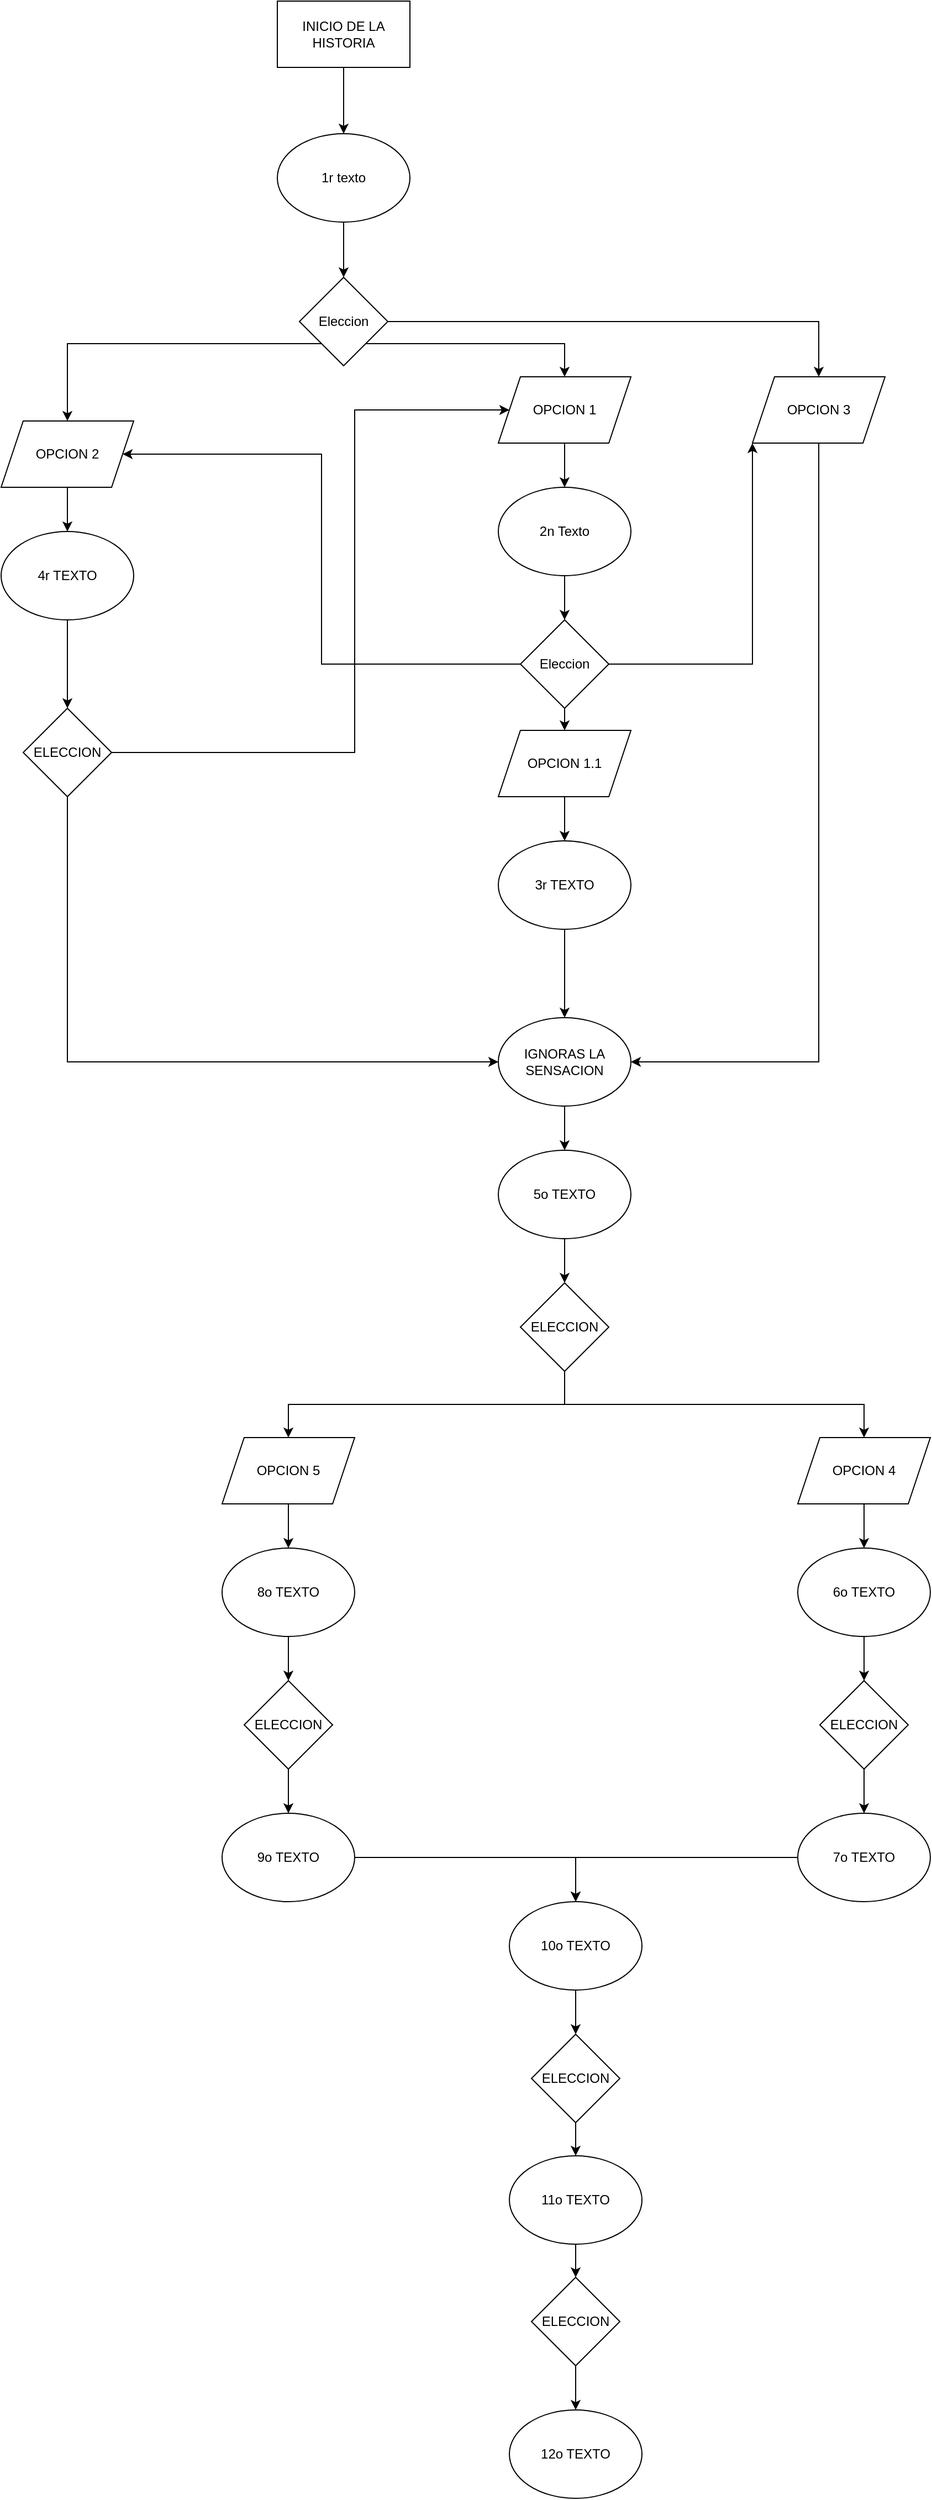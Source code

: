 <mxfile version="16.2.7" type="device"><diagram id="fiFtI0WrTf5AQXWEUqRF" name="Page-1"><mxGraphModel dx="2111" dy="1126" grid="1" gridSize="10" guides="1" tooltips="1" connect="1" arrows="1" fold="1" page="1" pageScale="1" pageWidth="827" pageHeight="1169" math="0" shadow="0"><root><mxCell id="0"/><mxCell id="1" parent="0"/><mxCell id="ObAMe13iKrsUWWH8AePz-4" value="" style="edgeStyle=orthogonalEdgeStyle;rounded=0;orthogonalLoop=1;jettySize=auto;html=1;" edge="1" parent="1" source="ObAMe13iKrsUWWH8AePz-1" target="ObAMe13iKrsUWWH8AePz-2"><mxGeometry relative="1" as="geometry"/></mxCell><mxCell id="ObAMe13iKrsUWWH8AePz-1" value="INICIO DE LA HISTORIA" style="rounded=0;whiteSpace=wrap;html=1;" vertex="1" parent="1"><mxGeometry x="770" width="120" height="60" as="geometry"/></mxCell><mxCell id="ObAMe13iKrsUWWH8AePz-6" value="" style="edgeStyle=orthogonalEdgeStyle;rounded=0;orthogonalLoop=1;jettySize=auto;html=1;" edge="1" parent="1" source="ObAMe13iKrsUWWH8AePz-2" target="ObAMe13iKrsUWWH8AePz-5"><mxGeometry relative="1" as="geometry"/></mxCell><mxCell id="ObAMe13iKrsUWWH8AePz-2" value="1r texto" style="ellipse;whiteSpace=wrap;html=1;" vertex="1" parent="1"><mxGeometry x="770" y="120" width="120" height="80" as="geometry"/></mxCell><mxCell id="ObAMe13iKrsUWWH8AePz-8" style="edgeStyle=orthogonalEdgeStyle;rounded=0;orthogonalLoop=1;jettySize=auto;html=1;exitX=1;exitY=1;exitDx=0;exitDy=0;entryX=0.5;entryY=0;entryDx=0;entryDy=0;" edge="1" parent="1" source="ObAMe13iKrsUWWH8AePz-5" target="ObAMe13iKrsUWWH8AePz-7"><mxGeometry relative="1" as="geometry"/></mxCell><mxCell id="ObAMe13iKrsUWWH8AePz-38" style="edgeStyle=orthogonalEdgeStyle;rounded=0;orthogonalLoop=1;jettySize=auto;html=1;exitX=0;exitY=1;exitDx=0;exitDy=0;entryX=0.5;entryY=0;entryDx=0;entryDy=0;" edge="1" parent="1" source="ObAMe13iKrsUWWH8AePz-5" target="ObAMe13iKrsUWWH8AePz-36"><mxGeometry relative="1" as="geometry"><Array as="points"><mxPoint x="580" y="310"/></Array></mxGeometry></mxCell><mxCell id="ObAMe13iKrsUWWH8AePz-46" style="edgeStyle=orthogonalEdgeStyle;rounded=0;orthogonalLoop=1;jettySize=auto;html=1;exitX=1;exitY=0.5;exitDx=0;exitDy=0;entryX=0.5;entryY=0;entryDx=0;entryDy=0;" edge="1" parent="1" source="ObAMe13iKrsUWWH8AePz-5" target="ObAMe13iKrsUWWH8AePz-45"><mxGeometry relative="1" as="geometry"/></mxCell><mxCell id="ObAMe13iKrsUWWH8AePz-5" value="Eleccion" style="rhombus;whiteSpace=wrap;html=1;" vertex="1" parent="1"><mxGeometry x="790" y="250" width="80" height="80" as="geometry"/></mxCell><mxCell id="ObAMe13iKrsUWWH8AePz-10" value="" style="edgeStyle=orthogonalEdgeStyle;rounded=0;orthogonalLoop=1;jettySize=auto;html=1;" edge="1" parent="1" source="ObAMe13iKrsUWWH8AePz-7" target="ObAMe13iKrsUWWH8AePz-9"><mxGeometry relative="1" as="geometry"/></mxCell><mxCell id="ObAMe13iKrsUWWH8AePz-7" value="OPCION 1" style="shape=parallelogram;perimeter=parallelogramPerimeter;whiteSpace=wrap;html=1;fixedSize=1;" vertex="1" parent="1"><mxGeometry x="970" y="340" width="120" height="60" as="geometry"/></mxCell><mxCell id="ObAMe13iKrsUWWH8AePz-12" value="" style="edgeStyle=orthogonalEdgeStyle;rounded=0;orthogonalLoop=1;jettySize=auto;html=1;" edge="1" parent="1" source="ObAMe13iKrsUWWH8AePz-9" target="ObAMe13iKrsUWWH8AePz-11"><mxGeometry relative="1" as="geometry"/></mxCell><mxCell id="ObAMe13iKrsUWWH8AePz-9" value="2n Texto" style="ellipse;whiteSpace=wrap;html=1;" vertex="1" parent="1"><mxGeometry x="970" y="440" width="120" height="80" as="geometry"/></mxCell><mxCell id="ObAMe13iKrsUWWH8AePz-24" style="edgeStyle=orthogonalEdgeStyle;rounded=0;orthogonalLoop=1;jettySize=auto;html=1;exitX=0.5;exitY=1;exitDx=0;exitDy=0;entryX=0.5;entryY=0;entryDx=0;entryDy=0;" edge="1" parent="1" source="ObAMe13iKrsUWWH8AePz-11"><mxGeometry relative="1" as="geometry"><mxPoint x="1030" y="660" as="targetPoint"/></mxGeometry></mxCell><mxCell id="ObAMe13iKrsUWWH8AePz-39" style="edgeStyle=orthogonalEdgeStyle;rounded=0;orthogonalLoop=1;jettySize=auto;html=1;exitX=0;exitY=0.5;exitDx=0;exitDy=0;entryX=1;entryY=0.5;entryDx=0;entryDy=0;" edge="1" parent="1" source="ObAMe13iKrsUWWH8AePz-11" target="ObAMe13iKrsUWWH8AePz-36"><mxGeometry relative="1" as="geometry"><Array as="points"><mxPoint x="810" y="600"/><mxPoint x="810" y="410"/></Array></mxGeometry></mxCell><mxCell id="ObAMe13iKrsUWWH8AePz-48" style="edgeStyle=orthogonalEdgeStyle;rounded=0;orthogonalLoop=1;jettySize=auto;html=1;exitX=1;exitY=0.5;exitDx=0;exitDy=0;entryX=0;entryY=1;entryDx=0;entryDy=0;" edge="1" parent="1" source="ObAMe13iKrsUWWH8AePz-11" target="ObAMe13iKrsUWWH8AePz-45"><mxGeometry relative="1" as="geometry"/></mxCell><mxCell id="ObAMe13iKrsUWWH8AePz-11" value="Eleccion" style="rhombus;whiteSpace=wrap;html=1;" vertex="1" parent="1"><mxGeometry x="990" y="560" width="80" height="80" as="geometry"/></mxCell><mxCell id="ObAMe13iKrsUWWH8AePz-19" value="" style="edgeStyle=orthogonalEdgeStyle;rounded=0;orthogonalLoop=1;jettySize=auto;html=1;" edge="1" parent="1" source="ObAMe13iKrsUWWH8AePz-13" target="ObAMe13iKrsUWWH8AePz-18"><mxGeometry relative="1" as="geometry"/></mxCell><mxCell id="ObAMe13iKrsUWWH8AePz-13" value="OPCION 1.1" style="shape=parallelogram;perimeter=parallelogramPerimeter;whiteSpace=wrap;html=1;fixedSize=1;" vertex="1" parent="1"><mxGeometry x="970" y="660" width="120" height="60" as="geometry"/></mxCell><mxCell id="ObAMe13iKrsUWWH8AePz-22" style="edgeStyle=orthogonalEdgeStyle;rounded=0;orthogonalLoop=1;jettySize=auto;html=1;exitX=0.5;exitY=1;exitDx=0;exitDy=0;entryX=0.5;entryY=0;entryDx=0;entryDy=0;" edge="1" parent="1" source="ObAMe13iKrsUWWH8AePz-18" target="ObAMe13iKrsUWWH8AePz-21"><mxGeometry relative="1" as="geometry"/></mxCell><mxCell id="ObAMe13iKrsUWWH8AePz-18" value="3r TEXTO" style="ellipse;whiteSpace=wrap;html=1;" vertex="1" parent="1"><mxGeometry x="970" y="760" width="120" height="80" as="geometry"/></mxCell><mxCell id="ObAMe13iKrsUWWH8AePz-34" style="edgeStyle=orthogonalEdgeStyle;rounded=0;orthogonalLoop=1;jettySize=auto;html=1;exitX=0.5;exitY=1;exitDx=0;exitDy=0;entryX=0.5;entryY=0;entryDx=0;entryDy=0;" edge="1" parent="1" source="ObAMe13iKrsUWWH8AePz-21" target="ObAMe13iKrsUWWH8AePz-30"><mxGeometry relative="1" as="geometry"/></mxCell><mxCell id="ObAMe13iKrsUWWH8AePz-21" value="IGNORAS LA SENSACION" style="ellipse;whiteSpace=wrap;html=1;" vertex="1" parent="1"><mxGeometry x="970" y="920" width="120" height="80" as="geometry"/></mxCell><mxCell id="ObAMe13iKrsUWWH8AePz-42" style="edgeStyle=orthogonalEdgeStyle;rounded=0;orthogonalLoop=1;jettySize=auto;html=1;exitX=1;exitY=0.5;exitDx=0;exitDy=0;entryX=0;entryY=0.5;entryDx=0;entryDy=0;" edge="1" parent="1" source="ObAMe13iKrsUWWH8AePz-26" target="ObAMe13iKrsUWWH8AePz-7"><mxGeometry relative="1" as="geometry"><Array as="points"><mxPoint x="840" y="680"/><mxPoint x="840" y="370"/></Array></mxGeometry></mxCell><mxCell id="ObAMe13iKrsUWWH8AePz-44" style="edgeStyle=orthogonalEdgeStyle;rounded=0;orthogonalLoop=1;jettySize=auto;html=1;exitX=0.5;exitY=1;exitDx=0;exitDy=0;entryX=0;entryY=0.5;entryDx=0;entryDy=0;" edge="1" parent="1" source="ObAMe13iKrsUWWH8AePz-26" target="ObAMe13iKrsUWWH8AePz-21"><mxGeometry relative="1" as="geometry"/></mxCell><mxCell id="ObAMe13iKrsUWWH8AePz-26" value="ELECCION" style="rhombus;whiteSpace=wrap;html=1;" vertex="1" parent="1"><mxGeometry x="540" y="640" width="80" height="80" as="geometry"/></mxCell><mxCell id="ObAMe13iKrsUWWH8AePz-51" style="edgeStyle=orthogonalEdgeStyle;rounded=0;orthogonalLoop=1;jettySize=auto;html=1;exitX=0.5;exitY=1;exitDx=0;exitDy=0;entryX=0.5;entryY=0;entryDx=0;entryDy=0;" edge="1" parent="1" source="ObAMe13iKrsUWWH8AePz-30" target="ObAMe13iKrsUWWH8AePz-50"><mxGeometry relative="1" as="geometry"/></mxCell><mxCell id="ObAMe13iKrsUWWH8AePz-30" value="5o TEXTO" style="ellipse;whiteSpace=wrap;html=1;" vertex="1" parent="1"><mxGeometry x="970" y="1040" width="120" height="80" as="geometry"/></mxCell><mxCell id="ObAMe13iKrsUWWH8AePz-43" value="" style="edgeStyle=orthogonalEdgeStyle;rounded=0;orthogonalLoop=1;jettySize=auto;html=1;" edge="1" parent="1" source="ObAMe13iKrsUWWH8AePz-31" target="ObAMe13iKrsUWWH8AePz-26"><mxGeometry relative="1" as="geometry"/></mxCell><mxCell id="ObAMe13iKrsUWWH8AePz-31" value="4r TEXTO" style="ellipse;whiteSpace=wrap;html=1;" vertex="1" parent="1"><mxGeometry x="520" y="480" width="120" height="80" as="geometry"/></mxCell><mxCell id="ObAMe13iKrsUWWH8AePz-41" style="edgeStyle=orthogonalEdgeStyle;rounded=0;orthogonalLoop=1;jettySize=auto;html=1;exitX=0.5;exitY=1;exitDx=0;exitDy=0;entryX=0.5;entryY=0;entryDx=0;entryDy=0;" edge="1" parent="1" source="ObAMe13iKrsUWWH8AePz-36" target="ObAMe13iKrsUWWH8AePz-31"><mxGeometry relative="1" as="geometry"/></mxCell><mxCell id="ObAMe13iKrsUWWH8AePz-36" value="OPCION 2" style="shape=parallelogram;perimeter=parallelogramPerimeter;whiteSpace=wrap;html=1;fixedSize=1;" vertex="1" parent="1"><mxGeometry x="520" y="380" width="120" height="60" as="geometry"/></mxCell><mxCell id="ObAMe13iKrsUWWH8AePz-47" style="edgeStyle=orthogonalEdgeStyle;rounded=0;orthogonalLoop=1;jettySize=auto;html=1;exitX=0.5;exitY=1;exitDx=0;exitDy=0;entryX=1;entryY=0.5;entryDx=0;entryDy=0;" edge="1" parent="1" source="ObAMe13iKrsUWWH8AePz-45" target="ObAMe13iKrsUWWH8AePz-21"><mxGeometry relative="1" as="geometry"/></mxCell><mxCell id="ObAMe13iKrsUWWH8AePz-45" value="OPCION 3" style="shape=parallelogram;perimeter=parallelogramPerimeter;whiteSpace=wrap;html=1;fixedSize=1;" vertex="1" parent="1"><mxGeometry x="1200" y="340" width="120" height="60" as="geometry"/></mxCell><mxCell id="ObAMe13iKrsUWWH8AePz-53" style="edgeStyle=orthogonalEdgeStyle;rounded=0;orthogonalLoop=1;jettySize=auto;html=1;exitX=0.5;exitY=1;exitDx=0;exitDy=0;entryX=0.5;entryY=0;entryDx=0;entryDy=0;" edge="1" parent="1" source="ObAMe13iKrsUWWH8AePz-50" target="ObAMe13iKrsUWWH8AePz-52"><mxGeometry relative="1" as="geometry"/></mxCell><mxCell id="ObAMe13iKrsUWWH8AePz-55" style="edgeStyle=orthogonalEdgeStyle;rounded=0;orthogonalLoop=1;jettySize=auto;html=1;exitX=0.5;exitY=1;exitDx=0;exitDy=0;entryX=0.5;entryY=0;entryDx=0;entryDy=0;" edge="1" parent="1" source="ObAMe13iKrsUWWH8AePz-50" target="ObAMe13iKrsUWWH8AePz-54"><mxGeometry relative="1" as="geometry"/></mxCell><mxCell id="ObAMe13iKrsUWWH8AePz-50" value="ELECCION" style="rhombus;whiteSpace=wrap;html=1;" vertex="1" parent="1"><mxGeometry x="990" y="1160" width="80" height="80" as="geometry"/></mxCell><mxCell id="ObAMe13iKrsUWWH8AePz-57" style="edgeStyle=orthogonalEdgeStyle;rounded=0;orthogonalLoop=1;jettySize=auto;html=1;exitX=0.5;exitY=1;exitDx=0;exitDy=0;entryX=0.5;entryY=0;entryDx=0;entryDy=0;" edge="1" parent="1" source="ObAMe13iKrsUWWH8AePz-52" target="ObAMe13iKrsUWWH8AePz-56"><mxGeometry relative="1" as="geometry"/></mxCell><mxCell id="ObAMe13iKrsUWWH8AePz-52" value="OPCION 4" style="shape=parallelogram;perimeter=parallelogramPerimeter;whiteSpace=wrap;html=1;fixedSize=1;" vertex="1" parent="1"><mxGeometry x="1241" y="1300" width="120" height="60" as="geometry"/></mxCell><mxCell id="ObAMe13iKrsUWWH8AePz-69" style="edgeStyle=orthogonalEdgeStyle;rounded=0;orthogonalLoop=1;jettySize=auto;html=1;exitX=0.5;exitY=1;exitDx=0;exitDy=0;entryX=0.5;entryY=0;entryDx=0;entryDy=0;" edge="1" parent="1" source="ObAMe13iKrsUWWH8AePz-54" target="ObAMe13iKrsUWWH8AePz-67"><mxGeometry relative="1" as="geometry"/></mxCell><mxCell id="ObAMe13iKrsUWWH8AePz-54" value="OPCION 5" style="shape=parallelogram;perimeter=parallelogramPerimeter;whiteSpace=wrap;html=1;fixedSize=1;" vertex="1" parent="1"><mxGeometry x="720" y="1300" width="120" height="60" as="geometry"/></mxCell><mxCell id="ObAMe13iKrsUWWH8AePz-65" style="edgeStyle=orthogonalEdgeStyle;rounded=0;orthogonalLoop=1;jettySize=auto;html=1;exitX=0.5;exitY=1;exitDx=0;exitDy=0;entryX=0.5;entryY=0;entryDx=0;entryDy=0;" edge="1" parent="1" source="ObAMe13iKrsUWWH8AePz-56" target="ObAMe13iKrsUWWH8AePz-63"><mxGeometry relative="1" as="geometry"/></mxCell><mxCell id="ObAMe13iKrsUWWH8AePz-56" value="6o TEXTO" style="ellipse;whiteSpace=wrap;html=1;" vertex="1" parent="1"><mxGeometry x="1241" y="1400" width="120" height="80" as="geometry"/></mxCell><mxCell id="ObAMe13iKrsUWWH8AePz-66" style="edgeStyle=orthogonalEdgeStyle;rounded=0;orthogonalLoop=1;jettySize=auto;html=1;exitX=0.5;exitY=1;exitDx=0;exitDy=0;entryX=0.5;entryY=0;entryDx=0;entryDy=0;" edge="1" parent="1" source="ObAMe13iKrsUWWH8AePz-63" target="ObAMe13iKrsUWWH8AePz-64"><mxGeometry relative="1" as="geometry"/></mxCell><mxCell id="ObAMe13iKrsUWWH8AePz-63" value="ELECCION" style="rhombus;whiteSpace=wrap;html=1;" vertex="1" parent="1"><mxGeometry x="1261" y="1520" width="80" height="80" as="geometry"/></mxCell><mxCell id="ObAMe13iKrsUWWH8AePz-75" style="edgeStyle=orthogonalEdgeStyle;rounded=0;orthogonalLoop=1;jettySize=auto;html=1;exitX=0;exitY=0.5;exitDx=0;exitDy=0;entryX=0.5;entryY=0;entryDx=0;entryDy=0;" edge="1" parent="1" source="ObAMe13iKrsUWWH8AePz-64" target="ObAMe13iKrsUWWH8AePz-73"><mxGeometry relative="1" as="geometry"/></mxCell><mxCell id="ObAMe13iKrsUWWH8AePz-64" value="&lt;div&gt;7o TEXTO&lt;/div&gt;" style="ellipse;whiteSpace=wrap;html=1;" vertex="1" parent="1"><mxGeometry x="1241" y="1640" width="120" height="80" as="geometry"/></mxCell><mxCell id="ObAMe13iKrsUWWH8AePz-71" style="edgeStyle=orthogonalEdgeStyle;rounded=0;orthogonalLoop=1;jettySize=auto;html=1;exitX=0.5;exitY=1;exitDx=0;exitDy=0;entryX=0.5;entryY=0;entryDx=0;entryDy=0;" edge="1" parent="1" source="ObAMe13iKrsUWWH8AePz-67" target="ObAMe13iKrsUWWH8AePz-70"><mxGeometry relative="1" as="geometry"/></mxCell><mxCell id="ObAMe13iKrsUWWH8AePz-67" value="8o TEXTO" style="ellipse;whiteSpace=wrap;html=1;" vertex="1" parent="1"><mxGeometry x="720" y="1400" width="120" height="80" as="geometry"/></mxCell><mxCell id="ObAMe13iKrsUWWH8AePz-74" style="edgeStyle=orthogonalEdgeStyle;rounded=0;orthogonalLoop=1;jettySize=auto;html=1;exitX=1;exitY=0.5;exitDx=0;exitDy=0;entryX=0.5;entryY=0;entryDx=0;entryDy=0;" edge="1" parent="1" source="ObAMe13iKrsUWWH8AePz-68" target="ObAMe13iKrsUWWH8AePz-73"><mxGeometry relative="1" as="geometry"/></mxCell><mxCell id="ObAMe13iKrsUWWH8AePz-68" value="9o TEXTO" style="ellipse;whiteSpace=wrap;html=1;" vertex="1" parent="1"><mxGeometry x="720" y="1640" width="120" height="80" as="geometry"/></mxCell><mxCell id="ObAMe13iKrsUWWH8AePz-72" style="edgeStyle=orthogonalEdgeStyle;rounded=0;orthogonalLoop=1;jettySize=auto;html=1;exitX=0.5;exitY=1;exitDx=0;exitDy=0;entryX=0.5;entryY=0;entryDx=0;entryDy=0;" edge="1" parent="1" source="ObAMe13iKrsUWWH8AePz-70" target="ObAMe13iKrsUWWH8AePz-68"><mxGeometry relative="1" as="geometry"/></mxCell><mxCell id="ObAMe13iKrsUWWH8AePz-70" value="ELECCION" style="rhombus;whiteSpace=wrap;html=1;" vertex="1" parent="1"><mxGeometry x="740" y="1520" width="80" height="80" as="geometry"/></mxCell><mxCell id="ObAMe13iKrsUWWH8AePz-82" style="edgeStyle=orthogonalEdgeStyle;rounded=0;orthogonalLoop=1;jettySize=auto;html=1;exitX=0.5;exitY=1;exitDx=0;exitDy=0;entryX=0.5;entryY=0;entryDx=0;entryDy=0;" edge="1" parent="1" source="ObAMe13iKrsUWWH8AePz-73" target="ObAMe13iKrsUWWH8AePz-76"><mxGeometry relative="1" as="geometry"/></mxCell><mxCell id="ObAMe13iKrsUWWH8AePz-73" value="10o TEXTO" style="ellipse;whiteSpace=wrap;html=1;" vertex="1" parent="1"><mxGeometry x="980" y="1720" width="120" height="80" as="geometry"/></mxCell><mxCell id="ObAMe13iKrsUWWH8AePz-83" value="" style="edgeStyle=orthogonalEdgeStyle;rounded=0;orthogonalLoop=1;jettySize=auto;html=1;" edge="1" parent="1" source="ObAMe13iKrsUWWH8AePz-76" target="ObAMe13iKrsUWWH8AePz-77"><mxGeometry relative="1" as="geometry"/></mxCell><mxCell id="ObAMe13iKrsUWWH8AePz-76" value="ELECCION" style="rhombus;whiteSpace=wrap;html=1;" vertex="1" parent="1"><mxGeometry x="1000" y="1840" width="80" height="80" as="geometry"/></mxCell><mxCell id="ObAMe13iKrsUWWH8AePz-81" value="" style="edgeStyle=orthogonalEdgeStyle;rounded=0;orthogonalLoop=1;jettySize=auto;html=1;" edge="1" parent="1" source="ObAMe13iKrsUWWH8AePz-77" target="ObAMe13iKrsUWWH8AePz-78"><mxGeometry relative="1" as="geometry"/></mxCell><mxCell id="ObAMe13iKrsUWWH8AePz-77" value="11o TEXTO" style="ellipse;whiteSpace=wrap;html=1;" vertex="1" parent="1"><mxGeometry x="980" y="1950" width="120" height="80" as="geometry"/></mxCell><mxCell id="ObAMe13iKrsUWWH8AePz-80" value="" style="edgeStyle=orthogonalEdgeStyle;rounded=0;orthogonalLoop=1;jettySize=auto;html=1;" edge="1" parent="1" source="ObAMe13iKrsUWWH8AePz-78" target="ObAMe13iKrsUWWH8AePz-79"><mxGeometry relative="1" as="geometry"/></mxCell><mxCell id="ObAMe13iKrsUWWH8AePz-78" value="ELECCION" style="rhombus;whiteSpace=wrap;html=1;" vertex="1" parent="1"><mxGeometry x="1000" y="2060" width="80" height="80" as="geometry"/></mxCell><mxCell id="ObAMe13iKrsUWWH8AePz-79" value="12o TEXTO" style="ellipse;whiteSpace=wrap;html=1;" vertex="1" parent="1"><mxGeometry x="980" y="2180" width="120" height="80" as="geometry"/></mxCell></root></mxGraphModel></diagram></mxfile>